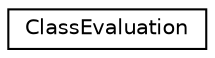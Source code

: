 digraph "Graphical Class Hierarchy"
{
  edge [fontname="Helvetica",fontsize="10",labelfontname="Helvetica",labelfontsize="10"];
  node [fontname="Helvetica",fontsize="10",shape=record];
  rankdir="LR";
  Node0 [label="ClassEvaluation",height=0.2,width=0.4,color="black", fillcolor="white", style="filled",URL="$classClassEvaluation.html",tooltip="Class containing evaluators. "];
}

